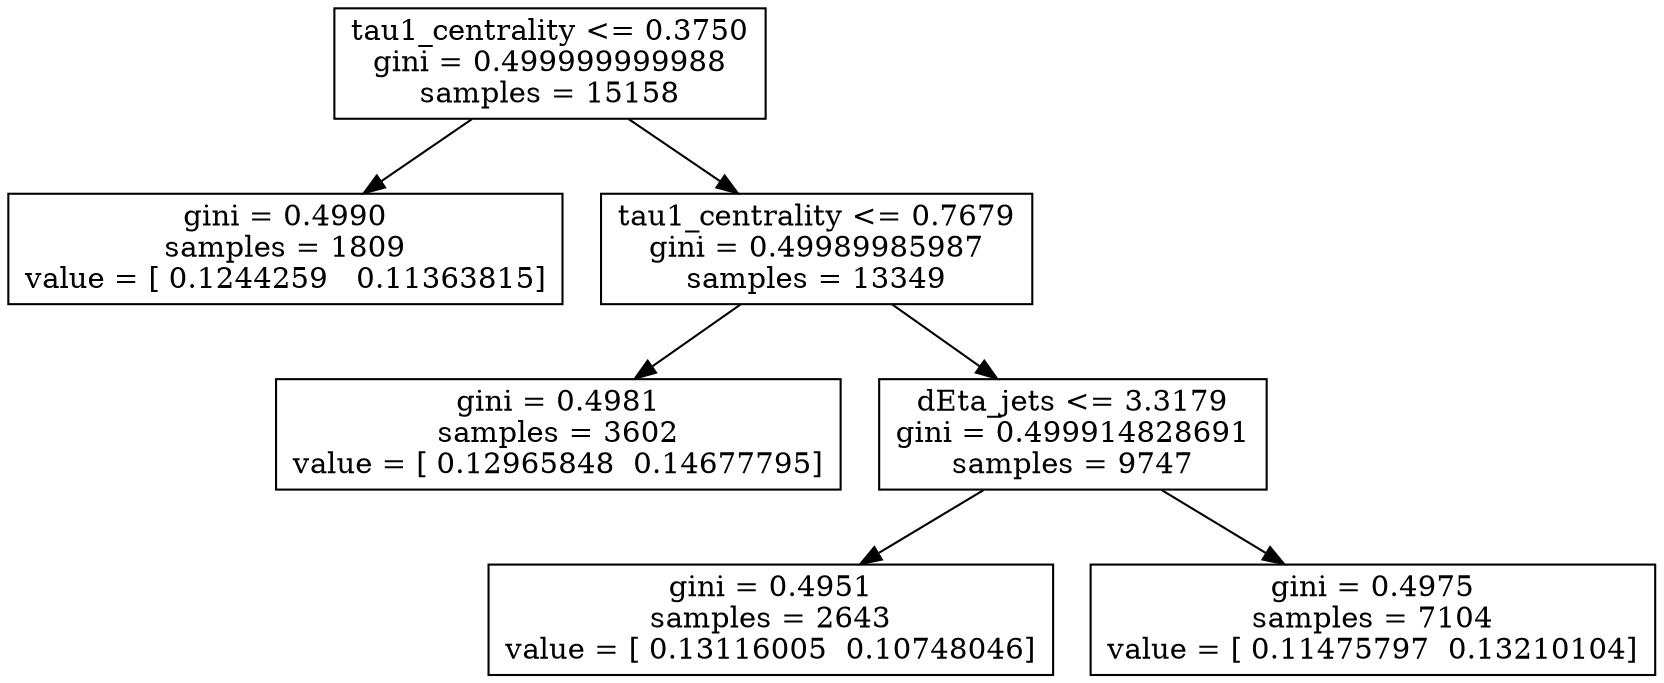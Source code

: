 digraph Tree {
0 [label="tau1_centrality <= 0.3750\ngini = 0.499999999988\nsamples = 15158", shape="box"] ;
1 [label="gini = 0.4990\nsamples = 1809\nvalue = [ 0.1244259   0.11363815]", shape="box"] ;
0 -> 1 ;
2 [label="tau1_centrality <= 0.7679\ngini = 0.49989985987\nsamples = 13349", shape="box"] ;
0 -> 2 ;
3 [label="gini = 0.4981\nsamples = 3602\nvalue = [ 0.12965848  0.14677795]", shape="box"] ;
2 -> 3 ;
4 [label="dEta_jets <= 3.3179\ngini = 0.499914828691\nsamples = 9747", shape="box"] ;
2 -> 4 ;
5 [label="gini = 0.4951\nsamples = 2643\nvalue = [ 0.13116005  0.10748046]", shape="box"] ;
4 -> 5 ;
6 [label="gini = 0.4975\nsamples = 7104\nvalue = [ 0.11475797  0.13210104]", shape="box"] ;
4 -> 6 ;
}